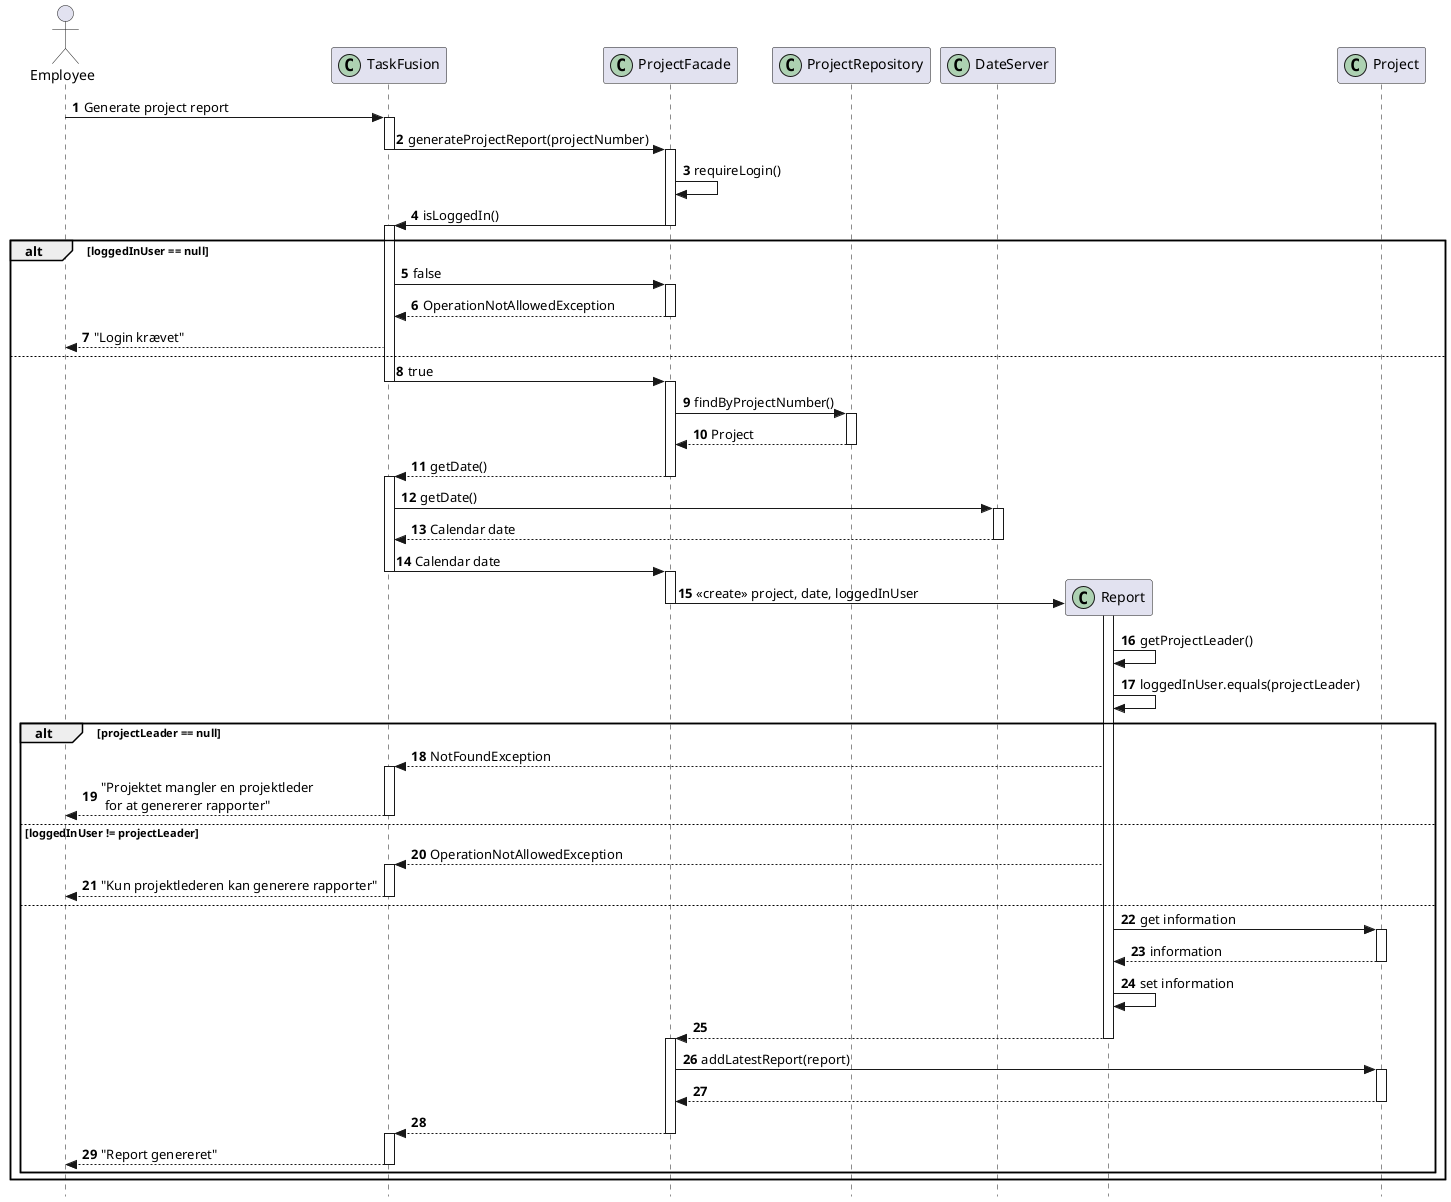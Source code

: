 @startuml seqGenerateProjectReport
autonumber
hide footbox
skinparam style strictuml
hide unlinked
actor "Employee" as employee
participant "TaskFusion" as app << (C,#ADD1B2) >>
participant "ProjectFacade" as projectfacade << (C,#ADD1B2) >>
participant "ProjectRepository" as projectrepo << (C,#ADD1B2) >>
participant "DateServer" as ds << (C,#ADD1B2) >>
participant "Report" as report << (C,#ADD1B2) >>
participant "Project" as project << (C,#ADD1B2) >>
participant "ProjectActivity" as projectactivity << (C,#ADD1B2) >>
collections "List<WorktimeRegistrations> worktimesRegistrations" as wts << (L, DarkCyan) >>
participant "WorktimeRegistration" as wt << (C,#ADD1B2) >>
collections "List<WorktimeRegistrations> userWorktimeRegistrasions" as empwts << (L, DarkCyan) >>
employee -> app++: Generate project report
app -> projectfacade--++: generateProjectReport(projectNumber)
projectfacade -> projectfacade: requireLogin()
projectfacade -> app--++: isLoggedIn()
alt loggedInUser == null
    app -> projectfacade++: false
    projectfacade --> app--: OperationNotAllowedException
    app --> employee: "Login krævet"
else
    app -> projectfacade--++: true
    projectfacade -> projectrepo++: findByProjectNumber()
    projectrepo --> projectfacade--: Project
    projectfacade --> app--++: getDate()
    app -> ds++: getDate()
    ds --> app--: Calendar date
    app -> projectfacade--++: Calendar date
    projectfacade -> report**: <<create>> project, date, loggedInUser
    deactivate projectfacade
    activate report
    report -> report: getProjectLeader()
    report -> report: loggedInUser.equals(projectLeader)
    alt projectLeader == null
        report --> app++: NotFoundException
        app --> employee--: "Projektet mangler en projektleder\n for at genererer rapporter"
    else loggedInUser != projectLeader
        report --> app++: OperationNotAllowedException
        app --> employee--: "Kun projektlederen kan generere rapporter"
    else
        report -> project++: get information
        project --> report--: information
        report -> report: set information
        report --> projectfacade--++:
        projectfacade -> project++: addLatestReport(report)
        project --> projectfacade--:
        projectfacade --> app--++:
        app --> employee--: "Report genereret"
    end
end
@enduml